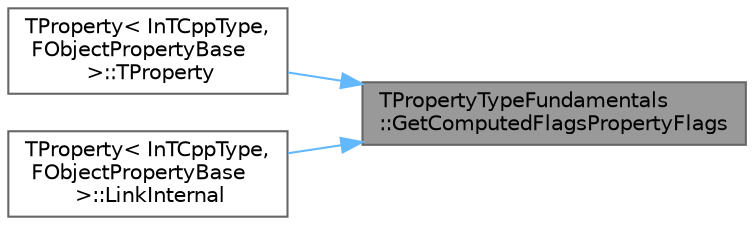 digraph "TPropertyTypeFundamentals::GetComputedFlagsPropertyFlags"
{
 // INTERACTIVE_SVG=YES
 // LATEX_PDF_SIZE
  bgcolor="transparent";
  edge [fontname=Helvetica,fontsize=10,labelfontname=Helvetica,labelfontsize=10];
  node [fontname=Helvetica,fontsize=10,shape=box,height=0.2,width=0.4];
  rankdir="RL";
  Node1 [id="Node000001",label="TPropertyTypeFundamentals\l::GetComputedFlagsPropertyFlags",height=0.2,width=0.4,color="gray40", fillcolor="grey60", style="filled", fontcolor="black",tooltip="Get the property flags corresponding to this C++ type, from the C++ type traits system."];
  Node1 -> Node2 [id="edge1_Node000001_Node000002",dir="back",color="steelblue1",style="solid",tooltip=" "];
  Node2 [id="Node000002",label="TProperty\< InTCppType,\l FObjectPropertyBase\l \>::TProperty",height=0.2,width=0.4,color="grey40", fillcolor="white", style="filled",URL="$d1/dc3/classTProperty.html#a6abd63de862d45bf993ba68aa3bcdac8",tooltip=" "];
  Node1 -> Node3 [id="edge2_Node000001_Node000003",dir="back",color="steelblue1",style="solid",tooltip=" "];
  Node3 [id="Node000003",label="TProperty\< InTCppType,\l FObjectPropertyBase\l \>::LinkInternal",height=0.2,width=0.4,color="grey40", fillcolor="white", style="filled",URL="$d1/dc3/classTProperty.html#a560922f38c3f898ea9d69bf3d1823017",tooltip=" "];
}
